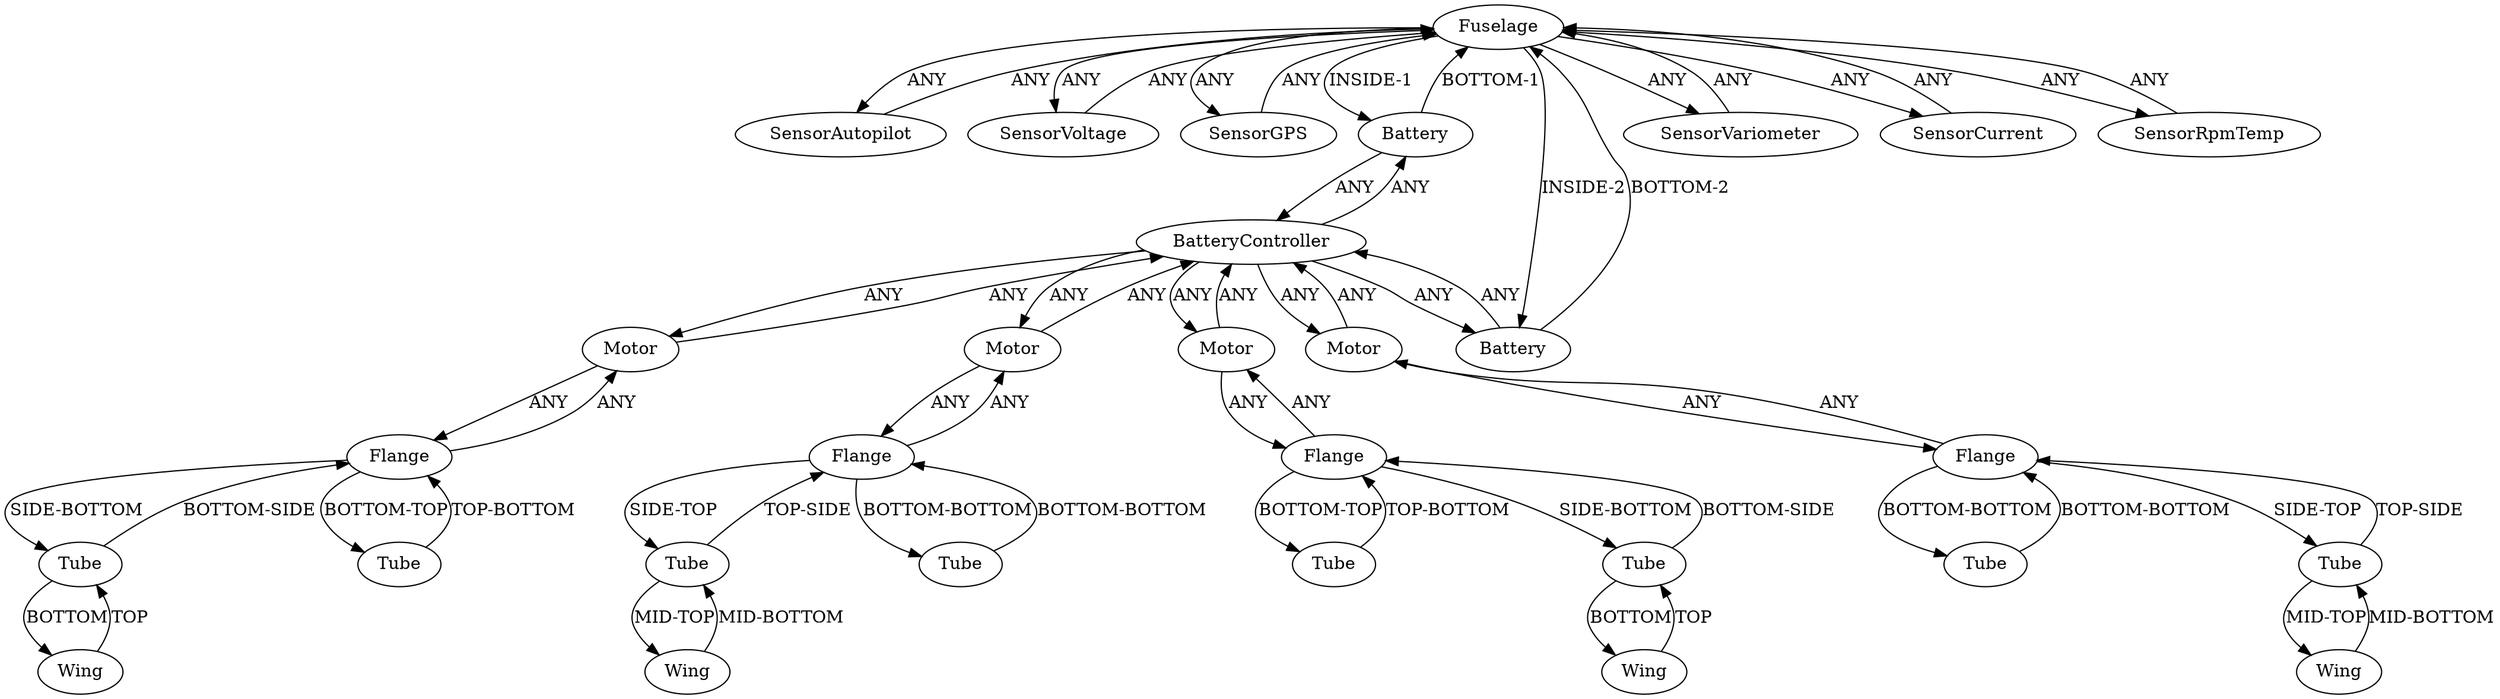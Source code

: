 /* Created by igraph 0.10.2 */
digraph {
  0 [
    instance=Fuselage_instance_1
    label=Fuselage
  ];
  1 [
    instance=Tube_instance_1
    label=Tube
  ];
  2 [
    instance=Tube_instance_2
    label=Tube
  ];
  3 [
    instance=Flange_instance_1
    label=Flange
  ];
  4 [
    instance=Tube_instance_4
    label=Tube
  ];
  5 [
    instance=Tube_instance_5
    label=Tube
  ];
  6 [
    instance=Wing_instance_1
    label=Wing
  ];
  7 [
    instance=Motor_instance_1
    label=Motor
  ];
  8 [
    instance=SensorAutopilot_instance_1
    label=SensorAutopilot
  ];
  9 [
    instance=Flange_instance_2
    label=Flange
  ];
  10 [
    instance=SensorVoltage_instance_1
    label=SensorVoltage
  ];
  11 [
    instance=Motor_instance_2
    label=Motor
  ];
  12 [
    instance=Wing_instance_3
    label=Wing
  ];
  13 [
    instance=Wing_instance_4
    label=Wing
  ];
  14 [
    instance=Motor_instance_3
    label=Motor
  ];
  15 [
    instance=Flange_instance_3
    label=Flange
  ];
  16 [
    instance=Flange_instance_4
    label=Flange
  ];
  17 [
    instance=SensorGPS_instance_1
    label=SensorGPS
  ];
  18 [
    instance=Battery_instance_1
    label=Battery
  ];
  19 [
    instance=SensorVariometer_instance_1
    label=SensorVariometer
  ];
  20 [
    instance=Battery_instance_2
    label=Battery
  ];
  21 [
    instance=Tube_instance_15
    label=Tube
  ];
  22 [
    instance=Tube_instance_16
    label=Tube
  ];
  23 [
    instance=Tube_instance_18
    label=Tube
  ];
  24 [
    instance=SensorCurrent_instance_1
    label=SensorCurrent
  ];
  25 [
    instance=Tube_instance_19
    label=Tube
  ];
  26 [
    instance=Motor_instance_4
    label=Motor
  ];
  27 [
    instance=BatteryController_instance_1
    label=BatteryController
  ];
  28 [
    instance=Wing_instance_6
    label=Wing
  ];
  29 [
    instance=SensorRpmTemp_instance_1
    label=SensorRpmTemp
  ];

  0 -> 8 [
    label=ANY
  ];
  0 -> 10 [
    label=ANY
  ];
  0 -> 17 [
    label=ANY
  ];
  0 -> 18 [
    label="INSIDE-1"
  ];
  0 -> 19 [
    label=ANY
  ];
  0 -> 20 [
    label="INSIDE-2"
  ];
  0 -> 24 [
    label=ANY
  ];
  0 -> 29 [
    label=ANY
  ];
  1 -> 6 [
    label=BOTTOM
  ];
  1 -> 16 [
    label="BOTTOM-SIDE"
  ];
  2 -> 15 [
    label="BOTTOM-BOTTOM"
  ];
  3 -> 4 [
    label="SIDE-TOP"
  ];
  3 -> 7 [
    label=ANY
  ];
  3 -> 22 [
    label="BOTTOM-BOTTOM"
  ];
  4 -> 3 [
    label="TOP-SIDE"
  ];
  4 -> 12 [
    label="MID-TOP"
  ];
  5 -> 13 [
    label="MID-TOP"
  ];
  5 -> 15 [
    label="TOP-SIDE"
  ];
  6 -> 1 [
    label=TOP
  ];
  7 -> 3 [
    label=ANY
  ];
  7 -> 27 [
    label=ANY
  ];
  8 -> 0 [
    label=ANY
  ];
  9 -> 21 [
    label="BOTTOM-TOP"
  ];
  9 -> 23 [
    label="SIDE-BOTTOM"
  ];
  9 -> 26 [
    label=ANY
  ];
  10 -> 0 [
    label=ANY
  ];
  11 -> 15 [
    label=ANY
  ];
  11 -> 27 [
    label=ANY
  ];
  12 -> 4 [
    label="MID-BOTTOM"
  ];
  13 -> 5 [
    label="MID-BOTTOM"
  ];
  14 -> 16 [
    label=ANY
  ];
  14 -> 27 [
    label=ANY
  ];
  15 -> 2 [
    label="BOTTOM-BOTTOM"
  ];
  15 -> 5 [
    label="SIDE-TOP"
  ];
  15 -> 11 [
    label=ANY
  ];
  16 -> 1 [
    label="SIDE-BOTTOM"
  ];
  16 -> 14 [
    label=ANY
  ];
  16 -> 25 [
    label="BOTTOM-TOP"
  ];
  17 -> 0 [
    label=ANY
  ];
  18 -> 0 [
    label="BOTTOM-1"
  ];
  18 -> 27 [
    label=ANY
  ];
  19 -> 0 [
    label=ANY
  ];
  20 -> 0 [
    label="BOTTOM-2"
  ];
  20 -> 27 [
    label=ANY
  ];
  21 -> 9 [
    label="TOP-BOTTOM"
  ];
  22 -> 3 [
    label="BOTTOM-BOTTOM"
  ];
  23 -> 9 [
    label="BOTTOM-SIDE"
  ];
  23 -> 28 [
    label=BOTTOM
  ];
  24 -> 0 [
    label=ANY
  ];
  25 -> 16 [
    label="TOP-BOTTOM"
  ];
  26 -> 9 [
    label=ANY
  ];
  26 -> 27 [
    label=ANY
  ];
  27 -> 7 [
    label=ANY
  ];
  27 -> 11 [
    label=ANY
  ];
  27 -> 14 [
    label=ANY
  ];
  27 -> 18 [
    label=ANY
  ];
  27 -> 20 [
    label=ANY
  ];
  27 -> 26 [
    label=ANY
  ];
  28 -> 23 [
    label=TOP
  ];
  29 -> 0 [
    label=ANY
  ];
}
